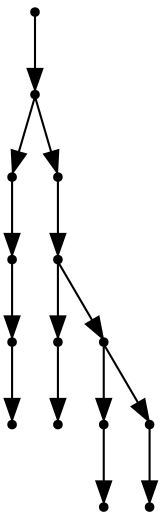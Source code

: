digraph {
  14 [shape=point];
  13 [shape=point];
  3 [shape=point];
  2 [shape=point];
  1 [shape=point];
  0 [shape=point];
  12 [shape=point];
  11 [shape=point];
  5 [shape=point];
  4 [shape=point];
  10 [shape=point];
  7 [shape=point];
  6 [shape=point];
  9 [shape=point];
  8 [shape=point];
14 -> 13;
13 -> 3;
3 -> 2;
2 -> 1;
1 -> 0;
13 -> 12;
12 -> 11;
11 -> 5;
5 -> 4;
11 -> 10;
10 -> 7;
7 -> 6;
10 -> 9;
9 -> 8;
}
